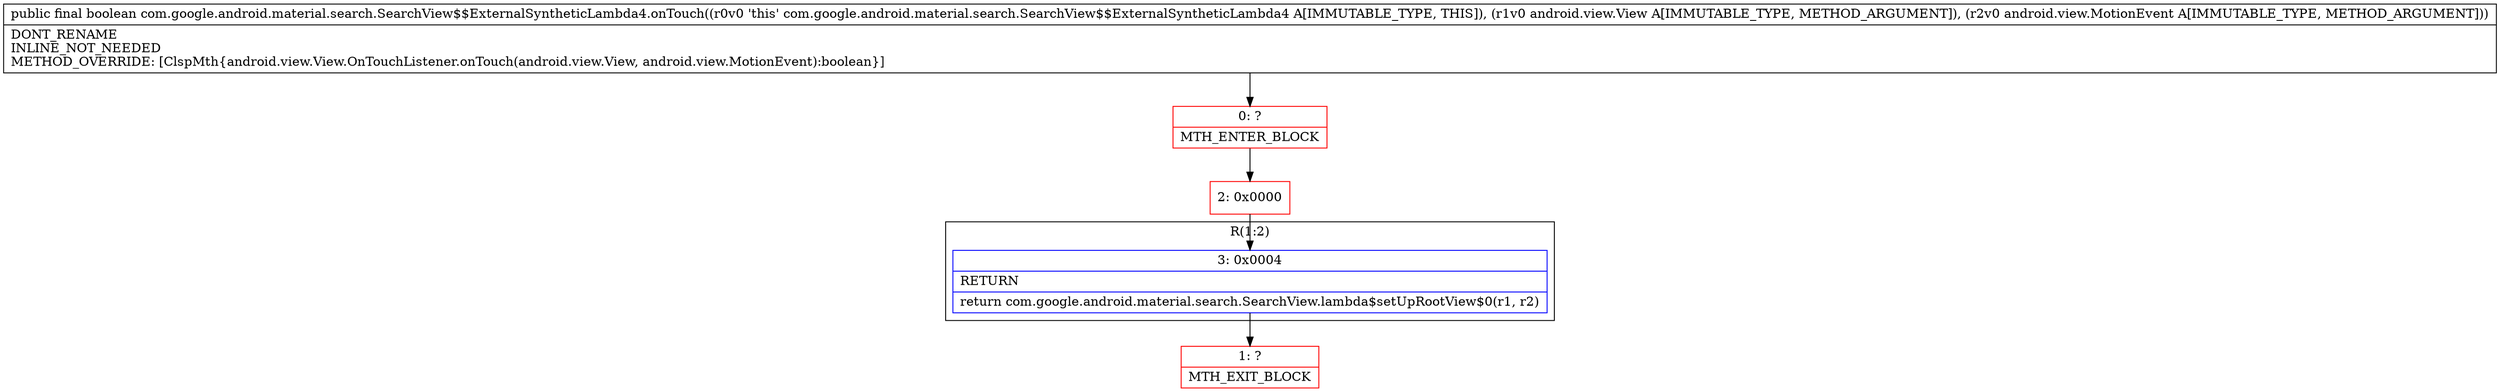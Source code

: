 digraph "CFG forcom.google.android.material.search.SearchView$$ExternalSyntheticLambda4.onTouch(Landroid\/view\/View;Landroid\/view\/MotionEvent;)Z" {
subgraph cluster_Region_531651186 {
label = "R(1:2)";
node [shape=record,color=blue];
Node_3 [shape=record,label="{3\:\ 0x0004|RETURN\l|return com.google.android.material.search.SearchView.lambda$setUpRootView$0(r1, r2)\l}"];
}
Node_0 [shape=record,color=red,label="{0\:\ ?|MTH_ENTER_BLOCK\l}"];
Node_2 [shape=record,color=red,label="{2\:\ 0x0000}"];
Node_1 [shape=record,color=red,label="{1\:\ ?|MTH_EXIT_BLOCK\l}"];
MethodNode[shape=record,label="{public final boolean com.google.android.material.search.SearchView$$ExternalSyntheticLambda4.onTouch((r0v0 'this' com.google.android.material.search.SearchView$$ExternalSyntheticLambda4 A[IMMUTABLE_TYPE, THIS]), (r1v0 android.view.View A[IMMUTABLE_TYPE, METHOD_ARGUMENT]), (r2v0 android.view.MotionEvent A[IMMUTABLE_TYPE, METHOD_ARGUMENT]))  | DONT_RENAME\lINLINE_NOT_NEEDED\lMETHOD_OVERRIDE: [ClspMth\{android.view.View.OnTouchListener.onTouch(android.view.View, android.view.MotionEvent):boolean\}]\l}"];
MethodNode -> Node_0;Node_3 -> Node_1;
Node_0 -> Node_2;
Node_2 -> Node_3;
}

